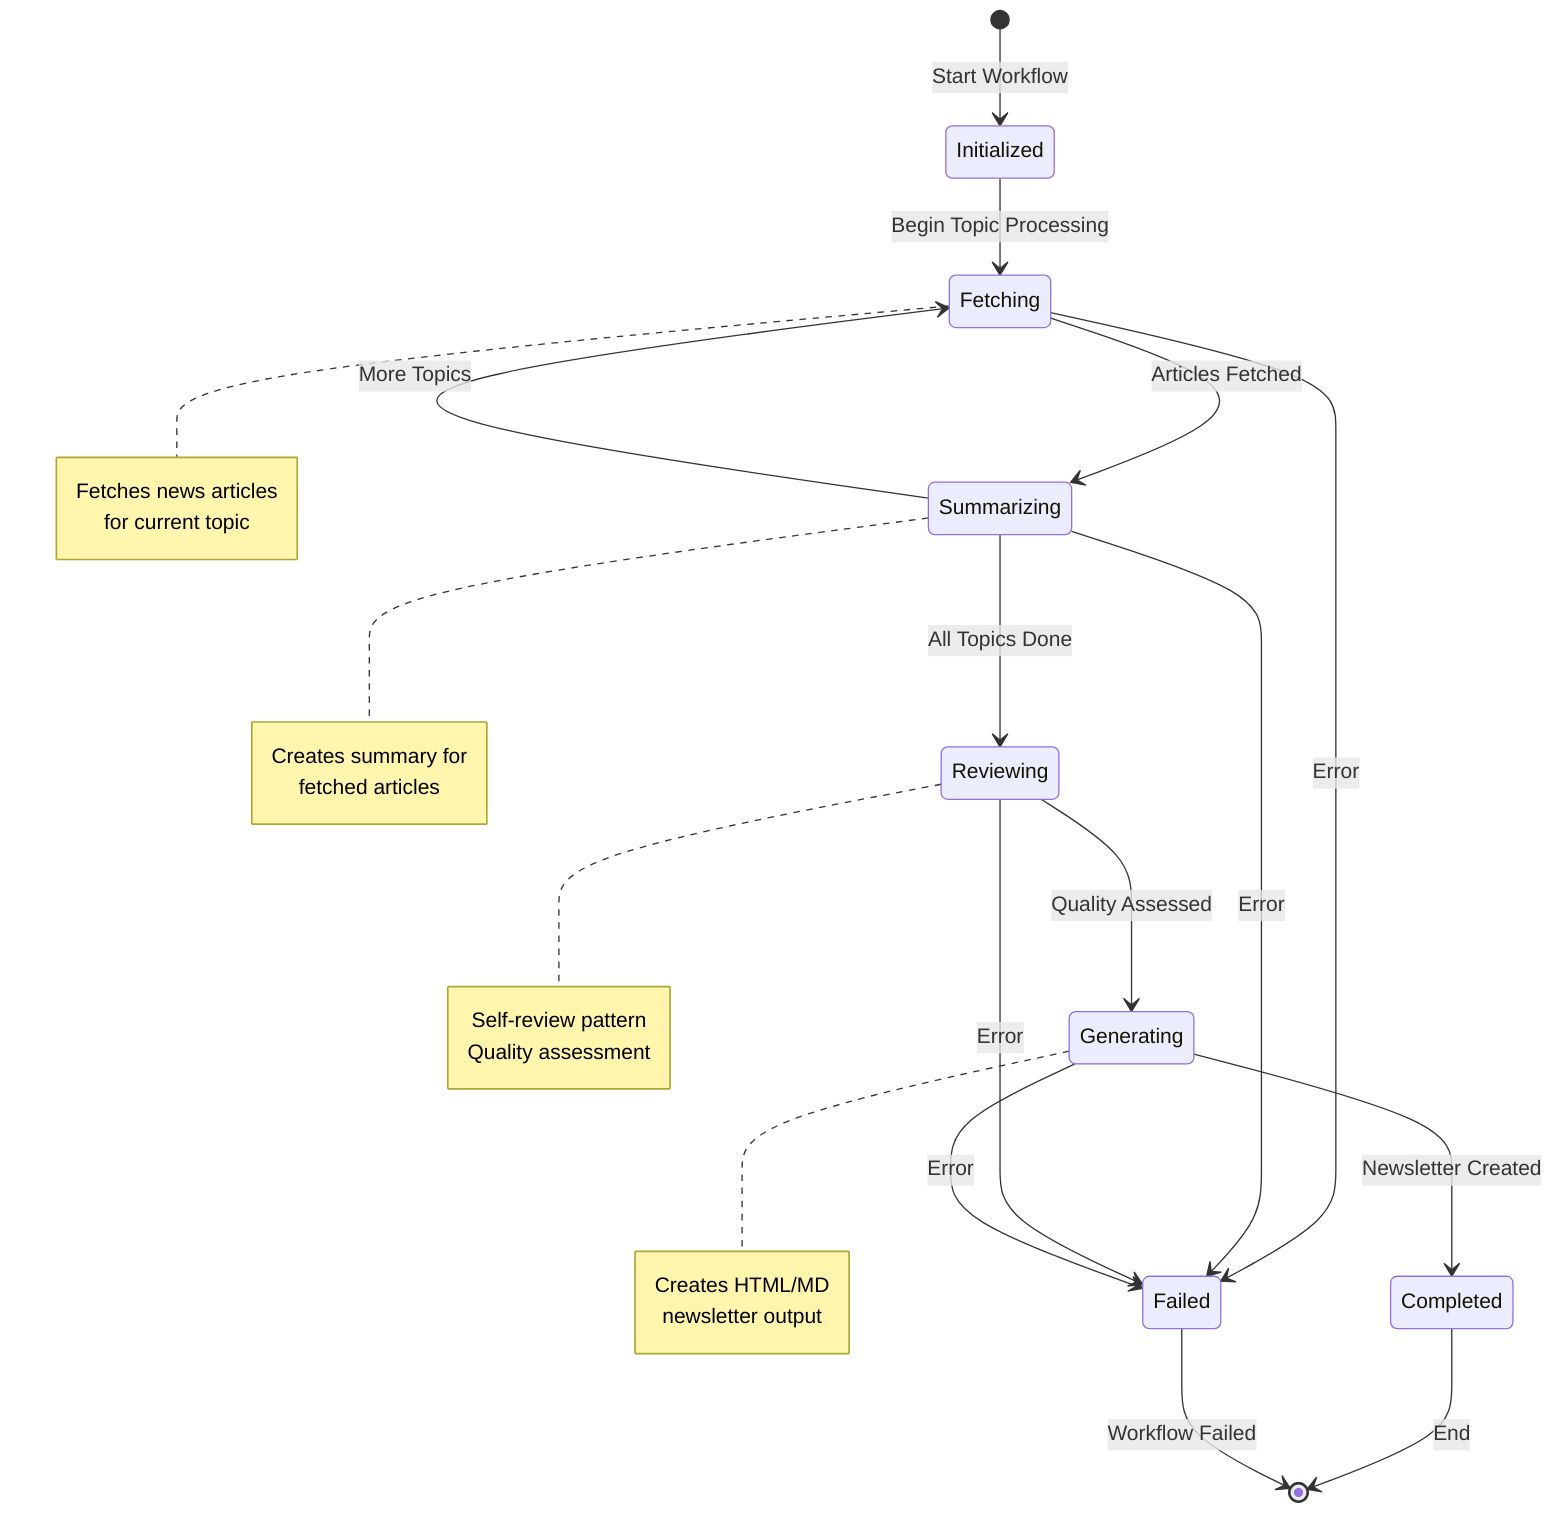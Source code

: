 stateDiagram-v2
    [*] --> Initialized: Start Workflow

    Initialized --> Fetching: Begin Topic Processing

    Fetching --> Summarizing: Articles Fetched

    Summarizing --> Fetching: More Topics
    Summarizing --> Reviewing: All Topics Done

    Reviewing --> Generating: Quality Assessed

    Generating --> Completed: Newsletter Created

    Completed --> [*]: End

    Fetching --> Failed: Error
    Summarizing --> Failed: Error
    Reviewing --> Failed: Error
    Generating --> Failed: Error

    Failed --> [*]: Workflow Failed

    note right of Fetching
        Fetches news articles
        for current topic
    end note

    note right of Summarizing
        Creates summary for
        fetched articles
    end note

    note right of Reviewing
        Self-review pattern
        Quality assessment
    end note

    note right of Generating
        Creates HTML/MD
        newsletter output
    end note